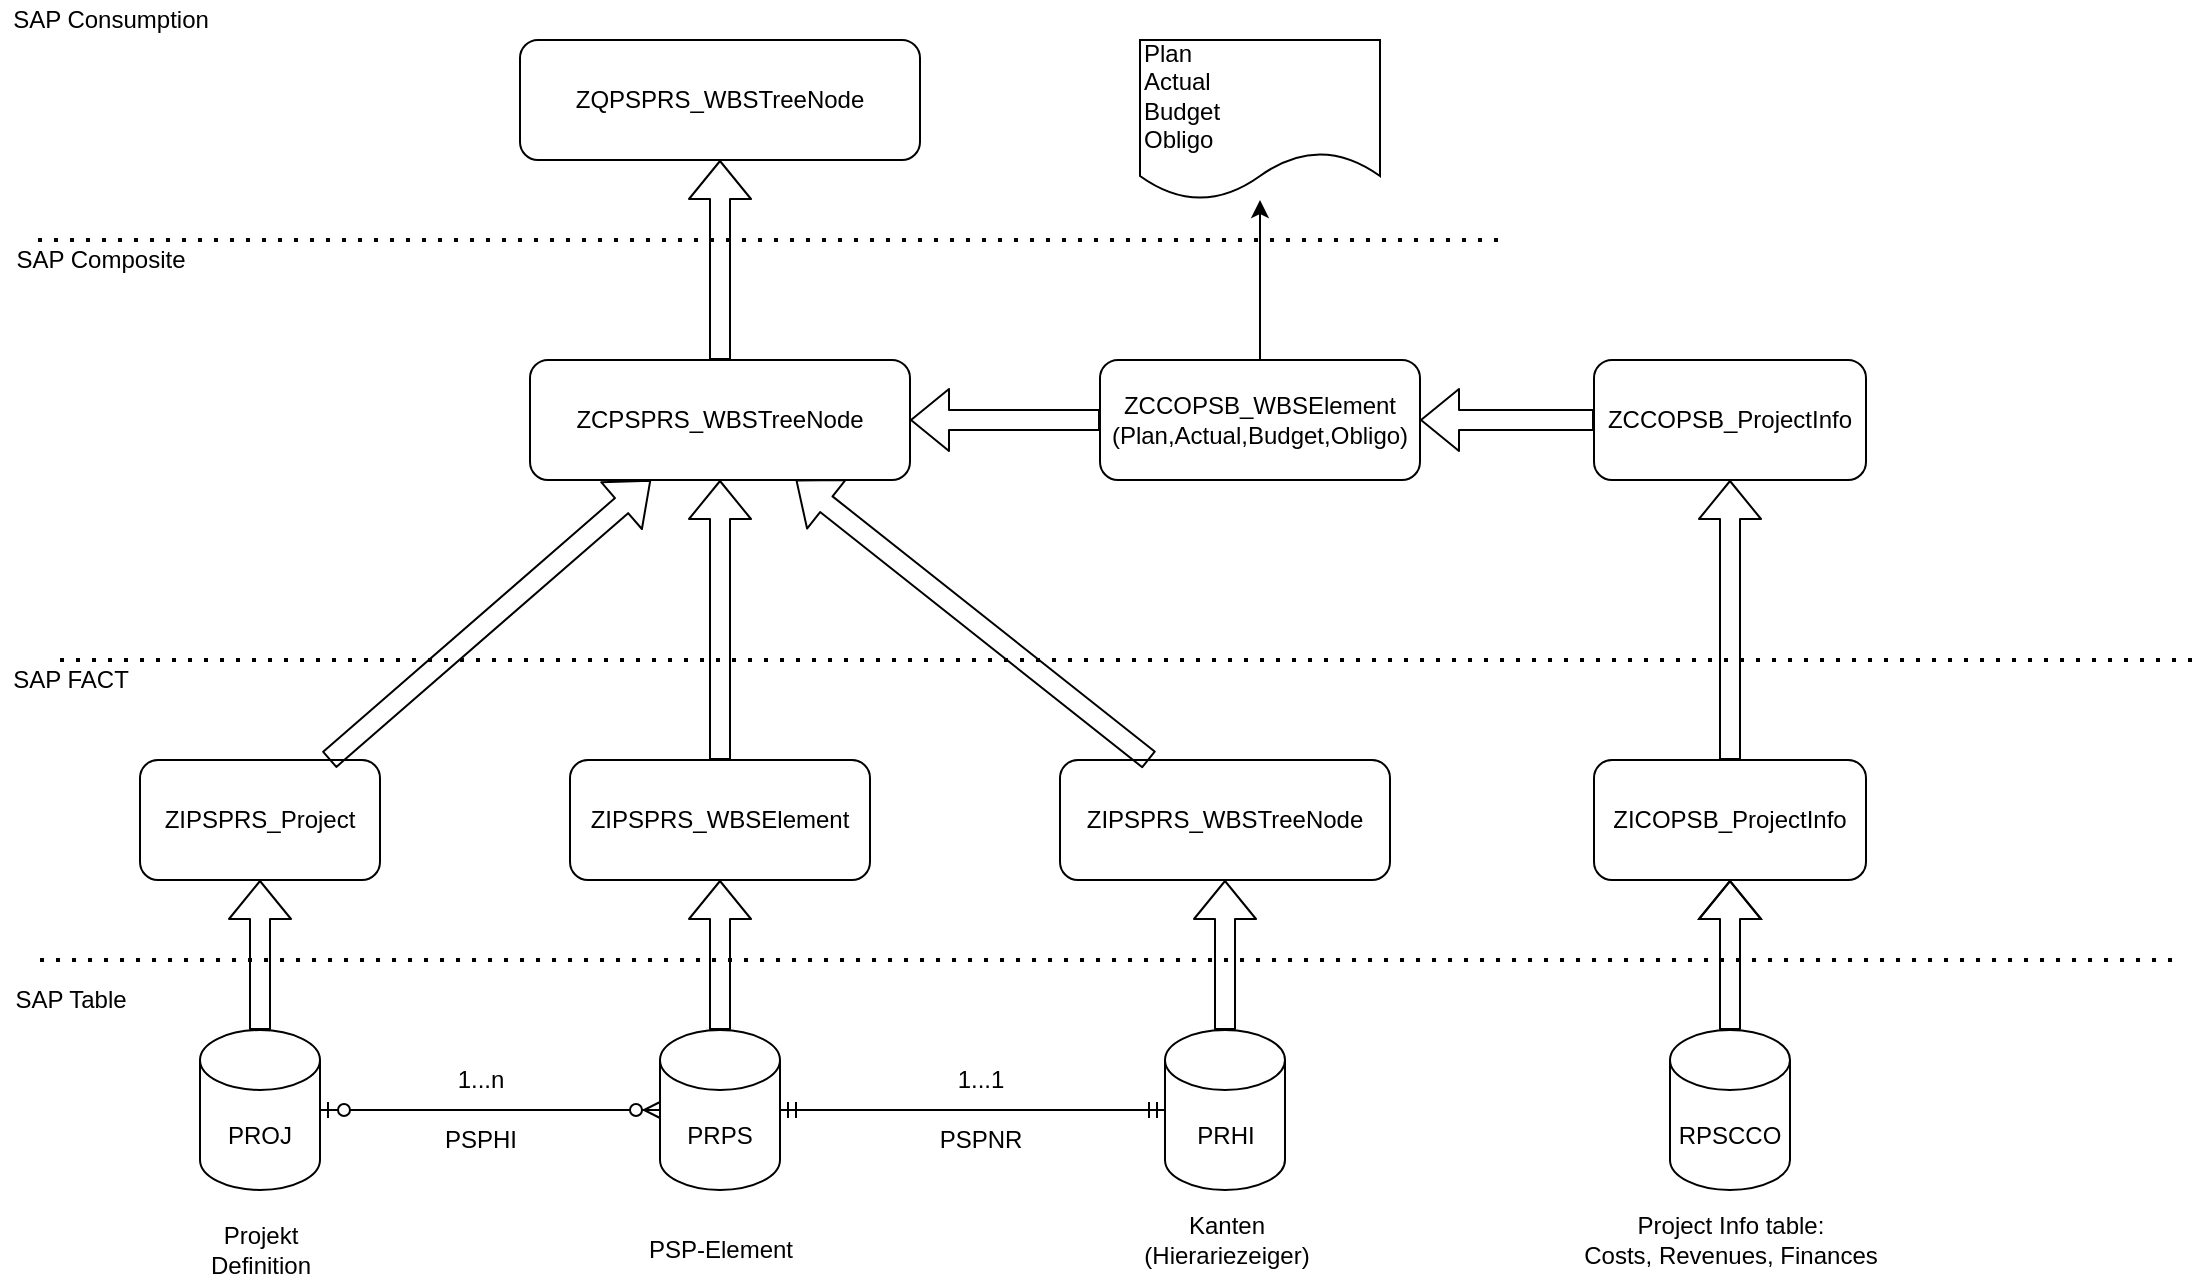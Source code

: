 <mxfile version="14.6.5" type="github">
  <diagram id="69vXtx48tE_reD0-cK0p" name="Page-1">
    <mxGraphModel dx="1038" dy="539" grid="1" gridSize="10" guides="1" tooltips="1" connect="1" arrows="1" fold="1" page="1" pageScale="1" pageWidth="827" pageHeight="1169" math="0" shadow="0">
      <root>
        <mxCell id="0" />
        <mxCell id="1" parent="0" />
        <mxCell id="PLfS34GIG5YP79sV-88O-1" value="PROJ" style="shape=cylinder3;whiteSpace=wrap;html=1;boundedLbl=1;backgroundOutline=1;size=15;" vertex="1" parent="1">
          <mxGeometry x="130" y="535" width="60" height="80" as="geometry" />
        </mxCell>
        <mxCell id="PLfS34GIG5YP79sV-88O-2" value="PRPS" style="shape=cylinder3;whiteSpace=wrap;html=1;boundedLbl=1;backgroundOutline=1;size=15;" vertex="1" parent="1">
          <mxGeometry x="360" y="535" width="60" height="80" as="geometry" />
        </mxCell>
        <mxCell id="PLfS34GIG5YP79sV-88O-3" value="" style="edgeStyle=entityRelationEdgeStyle;fontSize=12;html=1;endArrow=ERzeroToMany;startArrow=ERzeroToOne;" edge="1" parent="1" source="PLfS34GIG5YP79sV-88O-1" target="PLfS34GIG5YP79sV-88O-2">
          <mxGeometry width="100" height="100" relative="1" as="geometry">
            <mxPoint x="30" y="670" as="sourcePoint" />
            <mxPoint x="130" y="570" as="targetPoint" />
          </mxGeometry>
        </mxCell>
        <mxCell id="PLfS34GIG5YP79sV-88O-4" value="ZIPSPRS_Project" style="rounded=1;whiteSpace=wrap;html=1;" vertex="1" parent="1">
          <mxGeometry x="100" y="400" width="120" height="60" as="geometry" />
        </mxCell>
        <mxCell id="PLfS34GIG5YP79sV-88O-5" value="ZIPSPRS_WBSElement" style="rounded=1;whiteSpace=wrap;html=1;" vertex="1" parent="1">
          <mxGeometry x="315" y="400" width="150" height="60" as="geometry" />
        </mxCell>
        <mxCell id="PLfS34GIG5YP79sV-88O-6" value="" style="endArrow=none;dashed=1;html=1;dashPattern=1 3;strokeWidth=2;" edge="1" parent="1">
          <mxGeometry width="50" height="50" relative="1" as="geometry">
            <mxPoint x="50" y="500" as="sourcePoint" />
            <mxPoint x="1120" y="500" as="targetPoint" />
          </mxGeometry>
        </mxCell>
        <mxCell id="PLfS34GIG5YP79sV-88O-7" value="SAP Table" style="text;html=1;resizable=0;autosize=1;align=center;verticalAlign=middle;points=[];fillColor=none;strokeColor=none;rounded=0;" vertex="1" parent="1">
          <mxGeometry x="30" y="510" width="70" height="20" as="geometry" />
        </mxCell>
        <mxCell id="PLfS34GIG5YP79sV-88O-8" value="" style="shape=flexArrow;endArrow=classic;html=1;entryX=0.5;entryY=1;entryDx=0;entryDy=0;" edge="1" parent="1" source="PLfS34GIG5YP79sV-88O-1" target="PLfS34GIG5YP79sV-88O-4">
          <mxGeometry width="50" height="50" relative="1" as="geometry">
            <mxPoint x="-60" y="460" as="sourcePoint" />
            <mxPoint x="-10" y="410" as="targetPoint" />
          </mxGeometry>
        </mxCell>
        <mxCell id="PLfS34GIG5YP79sV-88O-9" value="" style="shape=flexArrow;endArrow=classic;html=1;" edge="1" parent="1" source="PLfS34GIG5YP79sV-88O-2" target="PLfS34GIG5YP79sV-88O-5">
          <mxGeometry width="50" height="50" relative="1" as="geometry">
            <mxPoint x="290" y="540" as="sourcePoint" />
            <mxPoint x="340" y="490" as="targetPoint" />
          </mxGeometry>
        </mxCell>
        <mxCell id="PLfS34GIG5YP79sV-88O-10" value="ZIPSPRS_WBSTreeNode" style="rounded=1;whiteSpace=wrap;html=1;" vertex="1" parent="1">
          <mxGeometry x="560" y="400" width="165" height="60" as="geometry" />
        </mxCell>
        <mxCell id="PLfS34GIG5YP79sV-88O-11" value="PRHI" style="shape=cylinder3;whiteSpace=wrap;html=1;boundedLbl=1;backgroundOutline=1;size=15;" vertex="1" parent="1">
          <mxGeometry x="612.5" y="535" width="60" height="80" as="geometry" />
        </mxCell>
        <mxCell id="PLfS34GIG5YP79sV-88O-12" value="" style="edgeStyle=entityRelationEdgeStyle;fontSize=12;html=1;endArrow=ERmandOne;startArrow=ERmandOne;" edge="1" parent="1" source="PLfS34GIG5YP79sV-88O-2" target="PLfS34GIG5YP79sV-88O-11">
          <mxGeometry width="100" height="100" relative="1" as="geometry">
            <mxPoint x="440" y="720" as="sourcePoint" />
            <mxPoint x="540" y="620" as="targetPoint" />
          </mxGeometry>
        </mxCell>
        <mxCell id="PLfS34GIG5YP79sV-88O-13" value="" style="shape=flexArrow;endArrow=classic;html=1;" edge="1" parent="1" source="PLfS34GIG5YP79sV-88O-11" target="PLfS34GIG5YP79sV-88O-10">
          <mxGeometry width="50" height="50" relative="1" as="geometry">
            <mxPoint x="643" y="540" as="sourcePoint" />
            <mxPoint x="540" y="640" as="targetPoint" />
          </mxGeometry>
        </mxCell>
        <mxCell id="PLfS34GIG5YP79sV-88O-14" value="1...n" style="text;html=1;resizable=0;autosize=1;align=center;verticalAlign=middle;points=[];fillColor=none;strokeColor=none;rounded=0;" vertex="1" parent="1">
          <mxGeometry x="250" y="550" width="40" height="20" as="geometry" />
        </mxCell>
        <mxCell id="PLfS34GIG5YP79sV-88O-15" value="1...1" style="text;html=1;resizable=0;autosize=1;align=center;verticalAlign=middle;points=[];fillColor=none;strokeColor=none;rounded=0;" vertex="1" parent="1">
          <mxGeometry x="500" y="550" width="40" height="20" as="geometry" />
        </mxCell>
        <mxCell id="PLfS34GIG5YP79sV-88O-16" value="" style="endArrow=none;dashed=1;html=1;dashPattern=1 3;strokeWidth=2;" edge="1" parent="1">
          <mxGeometry width="50" height="50" relative="1" as="geometry">
            <mxPoint x="49" y="140" as="sourcePoint" />
            <mxPoint x="779" y="140" as="targetPoint" />
          </mxGeometry>
        </mxCell>
        <mxCell id="PLfS34GIG5YP79sV-88O-17" value="ZCPSPRS_WBSTreeNode" style="rounded=1;whiteSpace=wrap;html=1;" vertex="1" parent="1">
          <mxGeometry x="295" y="200" width="190" height="60" as="geometry" />
        </mxCell>
        <mxCell id="PLfS34GIG5YP79sV-88O-18" value="" style="shape=flexArrow;endArrow=classic;html=1;" edge="1" parent="1" source="PLfS34GIG5YP79sV-88O-4" target="PLfS34GIG5YP79sV-88O-17">
          <mxGeometry width="50" height="50" relative="1" as="geometry">
            <mxPoint x="170" y="400" as="sourcePoint" />
            <mxPoint x="220" y="350" as="targetPoint" />
          </mxGeometry>
        </mxCell>
        <mxCell id="PLfS34GIG5YP79sV-88O-19" value="" style="shape=flexArrow;endArrow=classic;html=1;" edge="1" parent="1" source="PLfS34GIG5YP79sV-88O-5" target="PLfS34GIG5YP79sV-88O-17">
          <mxGeometry width="50" height="50" relative="1" as="geometry">
            <mxPoint x="410" y="350" as="sourcePoint" />
            <mxPoint x="460" y="300" as="targetPoint" />
          </mxGeometry>
        </mxCell>
        <mxCell id="PLfS34GIG5YP79sV-88O-20" value="" style="shape=flexArrow;endArrow=classic;html=1;" edge="1" parent="1" source="PLfS34GIG5YP79sV-88O-10" target="PLfS34GIG5YP79sV-88O-17">
          <mxGeometry width="50" height="50" relative="1" as="geometry">
            <mxPoint x="440" y="350" as="sourcePoint" />
            <mxPoint x="490" y="300" as="targetPoint" />
          </mxGeometry>
        </mxCell>
        <mxCell id="PLfS34GIG5YP79sV-88O-21" value="SAP FACT" style="text;html=1;resizable=0;autosize=1;align=center;verticalAlign=middle;points=[];fillColor=none;strokeColor=none;rounded=0;" vertex="1" parent="1">
          <mxGeometry x="30" y="350" width="70" height="20" as="geometry" />
        </mxCell>
        <mxCell id="PLfS34GIG5YP79sV-88O-22" value="ZCCOPSB_WBSElement&lt;br&gt;(&lt;span style=&quot;text-align: left&quot;&gt;Plan,&lt;/span&gt;&lt;span style=&quot;text-align: left&quot;&gt;Actual,&lt;/span&gt;&lt;span style=&quot;text-align: left&quot;&gt;Budget,&lt;/span&gt;&lt;span style=&quot;text-align: left&quot;&gt;Obligo&lt;/span&gt;)" style="rounded=1;whiteSpace=wrap;html=1;" vertex="1" parent="1">
          <mxGeometry x="580" y="200" width="160" height="60" as="geometry" />
        </mxCell>
        <mxCell id="PLfS34GIG5YP79sV-88O-23" value="" style="shape=flexArrow;endArrow=classic;html=1;" edge="1" parent="1" source="PLfS34GIG5YP79sV-88O-22" target="PLfS34GIG5YP79sV-88O-17">
          <mxGeometry width="50" height="50" relative="1" as="geometry">
            <mxPoint x="550" y="260" as="sourcePoint" />
            <mxPoint x="600" y="210" as="targetPoint" />
          </mxGeometry>
        </mxCell>
        <mxCell id="PLfS34GIG5YP79sV-88O-24" value="" style="endArrow=none;dashed=1;html=1;dashPattern=1 3;strokeWidth=2;" edge="1" parent="1">
          <mxGeometry width="50" height="50" relative="1" as="geometry">
            <mxPoint x="60" y="350" as="sourcePoint" />
            <mxPoint x="1130" y="350" as="targetPoint" />
          </mxGeometry>
        </mxCell>
        <mxCell id="PLfS34GIG5YP79sV-88O-25" value="SAP Composite" style="text;html=1;resizable=0;autosize=1;align=center;verticalAlign=middle;points=[];fillColor=none;strokeColor=none;rounded=0;" vertex="1" parent="1">
          <mxGeometry x="30" y="140" width="100" height="20" as="geometry" />
        </mxCell>
        <mxCell id="PLfS34GIG5YP79sV-88O-26" value="ZQPSPRS_WBSTreeNode" style="rounded=1;whiteSpace=wrap;html=1;" vertex="1" parent="1">
          <mxGeometry x="290" y="40" width="200" height="60" as="geometry" />
        </mxCell>
        <mxCell id="PLfS34GIG5YP79sV-88O-27" value="SAP Consumption" style="text;html=1;resizable=0;autosize=1;align=center;verticalAlign=middle;points=[];fillColor=none;strokeColor=none;rounded=0;" vertex="1" parent="1">
          <mxGeometry x="30" y="20" width="110" height="20" as="geometry" />
        </mxCell>
        <mxCell id="PLfS34GIG5YP79sV-88O-28" value="" style="shape=flexArrow;endArrow=classic;html=1;" edge="1" parent="1" source="PLfS34GIG5YP79sV-88O-17" target="PLfS34GIG5YP79sV-88O-26">
          <mxGeometry width="50" height="50" relative="1" as="geometry">
            <mxPoint x="370" y="200" as="sourcePoint" />
            <mxPoint x="420" y="150" as="targetPoint" />
          </mxGeometry>
        </mxCell>
        <mxCell id="PLfS34GIG5YP79sV-88O-29" value="RPSCCO" style="shape=cylinder3;whiteSpace=wrap;html=1;boundedLbl=1;backgroundOutline=1;size=15;" vertex="1" parent="1">
          <mxGeometry x="865" y="535" width="60" height="80" as="geometry" />
        </mxCell>
        <mxCell id="PLfS34GIG5YP79sV-88O-30" value="ZICOPSB_ProjectInfo" style="rounded=1;whiteSpace=wrap;html=1;" vertex="1" parent="1">
          <mxGeometry x="827" y="400" width="136" height="60" as="geometry" />
        </mxCell>
        <mxCell id="PLfS34GIG5YP79sV-88O-31" value="ZCCOPSB_ProjectInfo" style="rounded=1;whiteSpace=wrap;html=1;" vertex="1" parent="1">
          <mxGeometry x="827" y="200" width="136" height="60" as="geometry" />
        </mxCell>
        <mxCell id="PLfS34GIG5YP79sV-88O-33" value="" style="shape=flexArrow;endArrow=classic;html=1;" edge="1" parent="1" source="PLfS34GIG5YP79sV-88O-29" target="PLfS34GIG5YP79sV-88O-30">
          <mxGeometry width="50" height="50" relative="1" as="geometry">
            <mxPoint x="981" y="510" as="sourcePoint" />
            <mxPoint x="1031" y="460" as="targetPoint" />
            <Array as="points">
              <mxPoint x="895" y="500" />
            </Array>
          </mxGeometry>
        </mxCell>
        <mxCell id="PLfS34GIG5YP79sV-88O-34" value="" style="shape=flexArrow;endArrow=classic;html=1;" edge="1" parent="1" source="PLfS34GIG5YP79sV-88O-30" target="PLfS34GIG5YP79sV-88O-31">
          <mxGeometry width="50" height="50" relative="1" as="geometry">
            <mxPoint x="871" y="390" as="sourcePoint" />
            <mxPoint x="921" y="340" as="targetPoint" />
          </mxGeometry>
        </mxCell>
        <mxCell id="PLfS34GIG5YP79sV-88O-35" value="" style="shape=flexArrow;endArrow=classic;html=1;" edge="1" parent="1" source="PLfS34GIG5YP79sV-88O-31" target="PLfS34GIG5YP79sV-88O-22">
          <mxGeometry width="50" height="50" relative="1" as="geometry">
            <mxPoint x="1022" y="340" as="sourcePoint" />
            <mxPoint x="1046" y="260" as="targetPoint" />
          </mxGeometry>
        </mxCell>
        <mxCell id="PLfS34GIG5YP79sV-88O-36" value="Plan&lt;br&gt;Actual&lt;br&gt;Budget&lt;br&gt;Obligo" style="shape=document;whiteSpace=wrap;html=1;boundedLbl=1;align=left;" vertex="1" parent="1">
          <mxGeometry x="600" y="40" width="120" height="80" as="geometry" />
        </mxCell>
        <mxCell id="PLfS34GIG5YP79sV-88O-37" value="" style="endArrow=classic;html=1;" edge="1" parent="1" source="PLfS34GIG5YP79sV-88O-22" target="PLfS34GIG5YP79sV-88O-36">
          <mxGeometry width="50" height="50" relative="1" as="geometry">
            <mxPoint x="1122" y="230" as="sourcePoint" />
            <mxPoint x="1162" y="250" as="targetPoint" />
          </mxGeometry>
        </mxCell>
        <mxCell id="PLfS34GIG5YP79sV-88O-40" value="PSPNR" style="text;html=1;align=center;verticalAlign=middle;resizable=0;points=[];autosize=1;strokeColor=none;" vertex="1" parent="1">
          <mxGeometry x="490" y="580" width="60" height="20" as="geometry" />
        </mxCell>
        <mxCell id="PLfS34GIG5YP79sV-88O-41" value="PSPHI" style="text;html=1;align=center;verticalAlign=middle;resizable=0;points=[];autosize=1;strokeColor=none;" vertex="1" parent="1">
          <mxGeometry x="245" y="580" width="50" height="20" as="geometry" />
        </mxCell>
        <mxCell id="PLfS34GIG5YP79sV-88O-42" value="Projekt &lt;br&gt;Definition" style="text;html=1;align=center;verticalAlign=middle;resizable=0;points=[];autosize=1;strokeColor=none;" vertex="1" parent="1">
          <mxGeometry x="125" y="630" width="70" height="30" as="geometry" />
        </mxCell>
        <mxCell id="PLfS34GIG5YP79sV-88O-43" value="PSP-Element" style="text;html=1;align=center;verticalAlign=middle;resizable=0;points=[];autosize=1;strokeColor=none;" vertex="1" parent="1">
          <mxGeometry x="345" y="635" width="90" height="20" as="geometry" />
        </mxCell>
        <mxCell id="PLfS34GIG5YP79sV-88O-44" value="Kanten &lt;br&gt;(Hierariezeiger)" style="text;html=1;align=center;verticalAlign=middle;resizable=0;points=[];autosize=1;strokeColor=none;" vertex="1" parent="1">
          <mxGeometry x="592.5" y="625" width="100" height="30" as="geometry" />
        </mxCell>
        <mxCell id="PLfS34GIG5YP79sV-88O-47" value="Project Info table: &lt;br&gt;Costs, Revenues, Finances" style="text;html=1;align=center;verticalAlign=middle;resizable=0;points=[];autosize=1;strokeColor=none;" vertex="1" parent="1">
          <mxGeometry x="815" y="625" width="160" height="30" as="geometry" />
        </mxCell>
      </root>
    </mxGraphModel>
  </diagram>
</mxfile>
